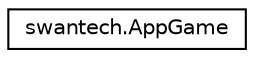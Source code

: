 digraph "Graphical Class Hierarchy"
{
  edge [fontname="Helvetica",fontsize="10",labelfontname="Helvetica",labelfontsize="10"];
  node [fontname="Helvetica",fontsize="10",shape=record];
  rankdir="LR";
  Node1 [label="swantech.AppGame",height=0.2,width=0.4,color="black", fillcolor="white", style="filled",URL="$classswantech_1_1_app_game.html"];
}
